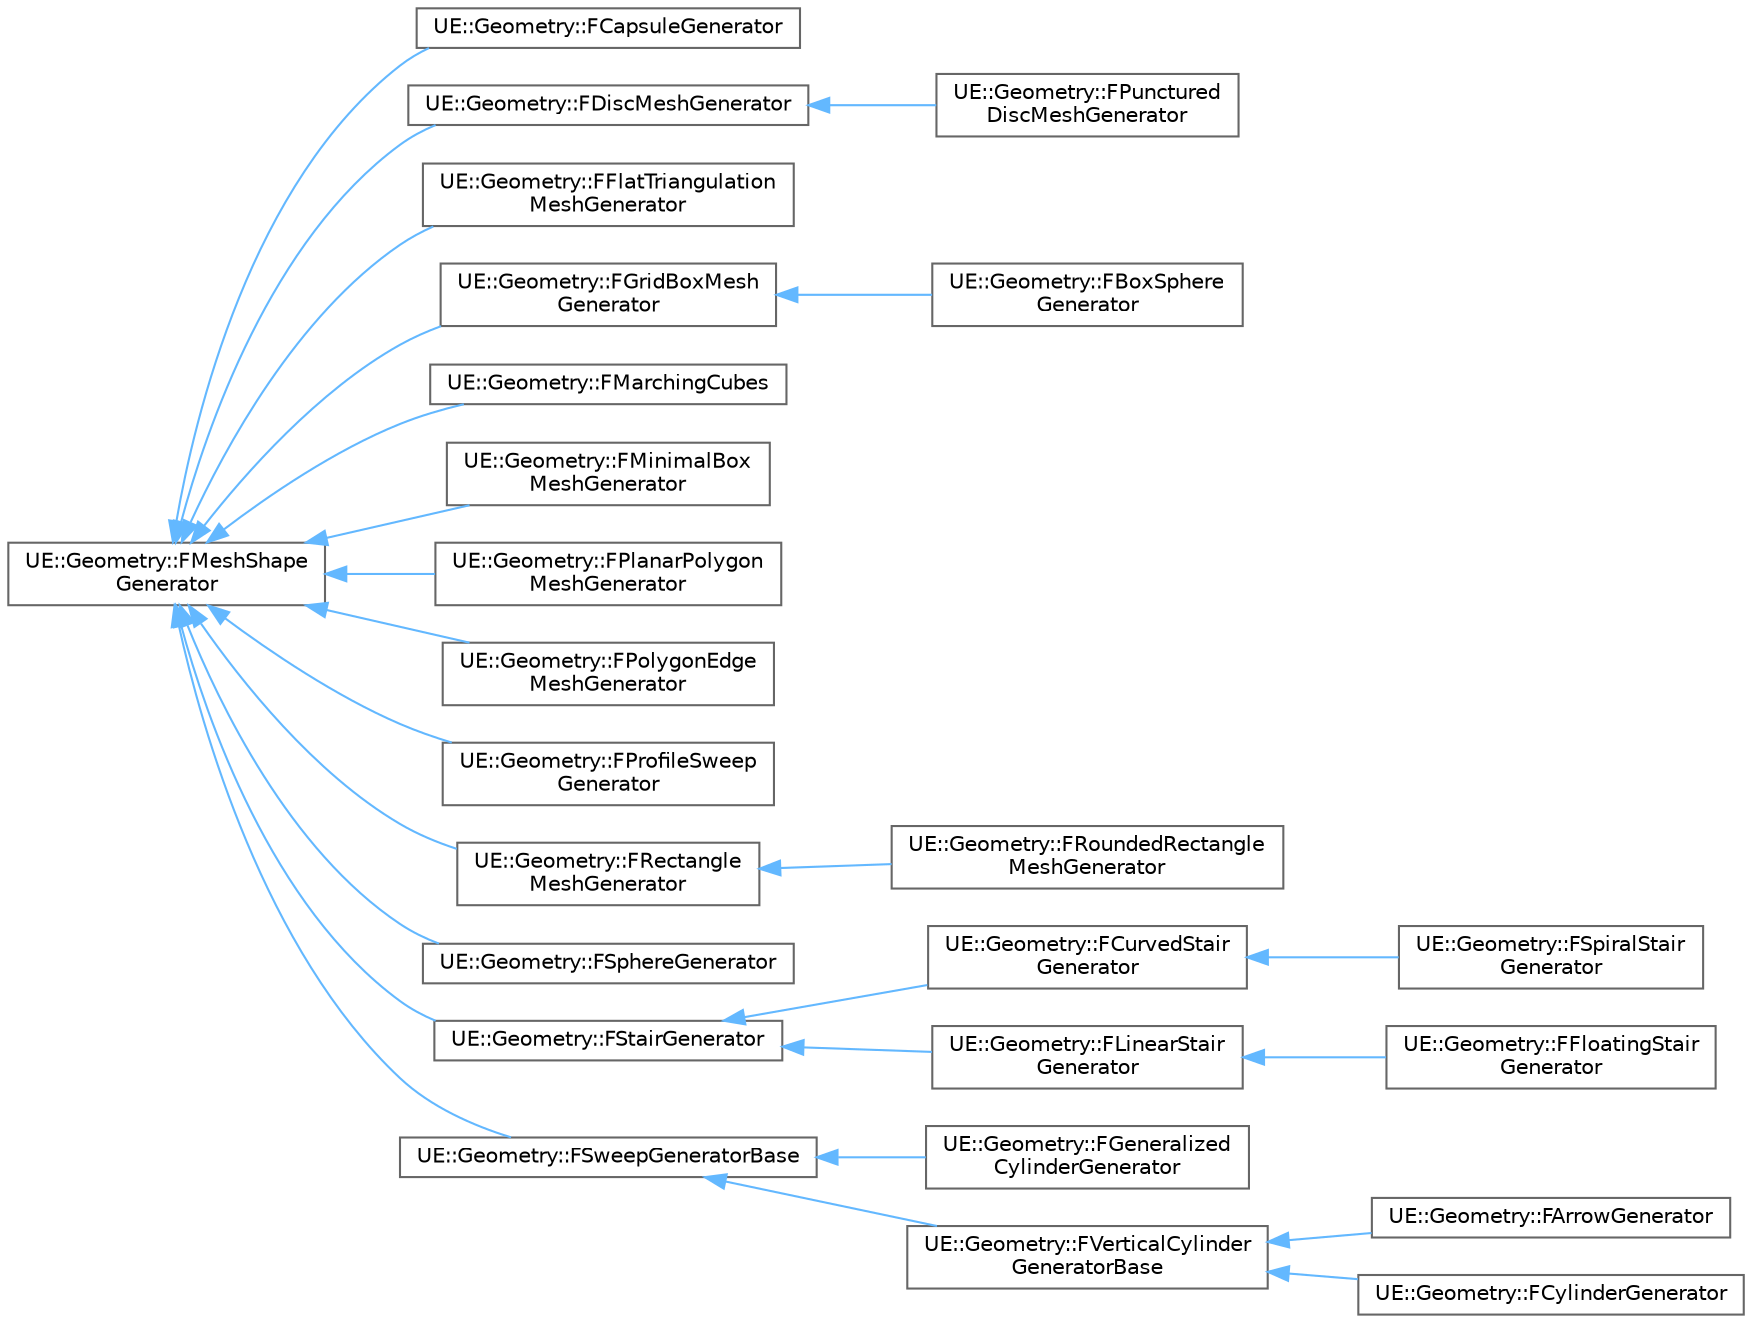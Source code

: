 digraph "Graphical Class Hierarchy"
{
 // INTERACTIVE_SVG=YES
 // LATEX_PDF_SIZE
  bgcolor="transparent";
  edge [fontname=Helvetica,fontsize=10,labelfontname=Helvetica,labelfontsize=10];
  node [fontname=Helvetica,fontsize=10,shape=box,height=0.2,width=0.4];
  rankdir="LR";
  Node0 [id="Node000000",label="UE::Geometry::FMeshShape\lGenerator",height=0.2,width=0.4,color="grey40", fillcolor="white", style="filled",URL="$df/dfb/classUE_1_1Geometry_1_1FMeshShapeGenerator.html",tooltip="Base class for triangle mesh generators (eg like to generate sphere, cylinder, etc) Subclasses must i..."];
  Node0 -> Node1 [id="edge9202_Node000000_Node000001",dir="back",color="steelblue1",style="solid",tooltip=" "];
  Node1 [id="Node000001",label="UE::Geometry::FCapsuleGenerator",height=0.2,width=0.4,color="grey40", fillcolor="white", style="filled",URL="$d1/d57/classUE_1_1Geometry_1_1FCapsuleGenerator.html",tooltip="Generate a Capsule mesh, with UVs wrapped cylindrically."];
  Node0 -> Node2 [id="edge9203_Node000000_Node000002",dir="back",color="steelblue1",style="solid",tooltip=" "];
  Node2 [id="Node000002",label="UE::Geometry::FDiscMeshGenerator",height=0.2,width=0.4,color="grey40", fillcolor="white", style="filled",URL="$d2/da6/classUE_1_1Geometry_1_1FDiscMeshGenerator.html",tooltip="Generate planar disc (a circle polygon)"];
  Node2 -> Node3 [id="edge9204_Node000002_Node000003",dir="back",color="steelblue1",style="solid",tooltip=" "];
  Node3 [id="Node000003",label="UE::Geometry::FPunctured\lDiscMeshGenerator",height=0.2,width=0.4,color="grey40", fillcolor="white", style="filled",URL="$d0/dec/classUE_1_1Geometry_1_1FPuncturedDiscMeshGenerator.html",tooltip="Generate planar disc with a hole."];
  Node0 -> Node4 [id="edge9205_Node000000_Node000004",dir="back",color="steelblue1",style="solid",tooltip=" "];
  Node4 [id="Node000004",label="UE::Geometry::FFlatTriangulation\lMeshGenerator",height=0.2,width=0.4,color="grey40", fillcolor="white", style="filled",URL="$dc/db5/classUE_1_1Geometry_1_1FFlatTriangulationMeshGenerator.html",tooltip="Generate planar triangulation of a Polygon."];
  Node0 -> Node5 [id="edge9206_Node000000_Node000005",dir="back",color="steelblue1",style="solid",tooltip=" "];
  Node5 [id="Node000005",label="UE::Geometry::FGridBoxMesh\lGenerator",height=0.2,width=0.4,color="grey40", fillcolor="white", style="filled",URL="$d7/d87/classUE_1_1Geometry_1_1FGridBoxMeshGenerator.html",tooltip="Generate a mesh of a box that has \"gridded\" faces, i.e."];
  Node5 -> Node6 [id="edge9207_Node000005_Node000006",dir="back",color="steelblue1",style="solid",tooltip=" "];
  Node6 [id="Node000006",label="UE::Geometry::FBoxSphere\lGenerator",height=0.2,width=0.4,color="grey40", fillcolor="white", style="filled",URL="$d0/dcc/classUE_1_1Geometry_1_1FBoxSphereGenerator.html",tooltip="Generate a sphere by pushing a boxes vertices onto a sphere – often more useful."];
  Node0 -> Node7 [id="edge9208_Node000000_Node000007",dir="back",color="steelblue1",style="solid",tooltip=" "];
  Node7 [id="Node000007",label="UE::Geometry::FMarchingCubes",height=0.2,width=0.4,color="grey40", fillcolor="white", style="filled",URL="$d2/d3c/classUE_1_1Geometry_1_1FMarchingCubes.html",tooltip=" "];
  Node0 -> Node8 [id="edge9209_Node000000_Node000008",dir="back",color="steelblue1",style="solid",tooltip=" "];
  Node8 [id="Node000008",label="UE::Geometry::FMinimalBox\lMeshGenerator",height=0.2,width=0.4,color="grey40", fillcolor="white", style="filled",URL="$d8/ded/classUE_1_1Geometry_1_1FMinimalBoxMeshGenerator.html",tooltip="Generate an oriented Box mesh with the smallest number of triangles possible (6 vertices,..."];
  Node0 -> Node9 [id="edge9210_Node000000_Node000009",dir="back",color="steelblue1",style="solid",tooltip=" "];
  Node9 [id="Node000009",label="UE::Geometry::FPlanarPolygon\lMeshGenerator",height=0.2,width=0.4,color="grey40", fillcolor="white", style="filled",URL="$d4/d51/classUE_1_1Geometry_1_1FPlanarPolygonMeshGenerator.html",tooltip="Generate planar triangulation of a Polygon."];
  Node0 -> Node10 [id="edge9211_Node000000_Node000010",dir="back",color="steelblue1",style="solid",tooltip=" "];
  Node10 [id="Node000010",label="UE::Geometry::FPolygonEdge\lMeshGenerator",height=0.2,width=0.4,color="grey40", fillcolor="white", style="filled",URL="$d3/d01/classUE_1_1Geometry_1_1FPolygonEdgeMeshGenerator.html",tooltip="Mesh generator that generates a quad for each edge of a closed polygon."];
  Node0 -> Node11 [id="edge9212_Node000000_Node000011",dir="back",color="steelblue1",style="solid",tooltip=" "];
  Node11 [id="Node000011",label="UE::Geometry::FProfileSweep\lGenerator",height=0.2,width=0.4,color="grey40", fillcolor="white", style="filled",URL="$d1/dca/classUE_1_1Geometry_1_1FProfileSweepGenerator.html",tooltip="Much like FGeneralizedCylinderGenerator, but allows an arbitrary profile curve to be swept,..."];
  Node0 -> Node12 [id="edge9213_Node000000_Node000012",dir="back",color="steelblue1",style="solid",tooltip=" "];
  Node12 [id="Node000012",label="UE::Geometry::FRectangle\lMeshGenerator",height=0.2,width=0.4,color="grey40", fillcolor="white", style="filled",URL="$db/d88/classUE_1_1Geometry_1_1FRectangleMeshGenerator.html",tooltip="Generate planar rectangular mesh with variable number of subdivisions along width and height."];
  Node12 -> Node13 [id="edge9214_Node000012_Node000013",dir="back",color="steelblue1",style="solid",tooltip=" "];
  Node13 [id="Node000013",label="UE::Geometry::FRoundedRectangle\lMeshGenerator",height=0.2,width=0.4,color="grey40", fillcolor="white", style="filled",URL="$d4/dcc/classUE_1_1Geometry_1_1FRoundedRectangleMeshGenerator.html",tooltip="Adds rounded corners to the rectangle mesh."];
  Node0 -> Node14 [id="edge9215_Node000000_Node000014",dir="back",color="steelblue1",style="solid",tooltip=" "];
  Node14 [id="Node000014",label="UE::Geometry::FSphereGenerator",height=0.2,width=0.4,color="grey40", fillcolor="white", style="filled",URL="$d1/d0c/classUE_1_1Geometry_1_1FSphereGenerator.html",tooltip="Generate a sphere mesh, with UVs wrapped cylindrically."];
  Node0 -> Node15 [id="edge9216_Node000000_Node000015",dir="back",color="steelblue1",style="solid",tooltip=" "];
  Node15 [id="Node000015",label="UE::Geometry::FStairGenerator",height=0.2,width=0.4,color="grey40", fillcolor="white", style="filled",URL="$dc/d41/classUE_1_1Geometry_1_1FStairGenerator.html",tooltip="Base Stair mesh generator class."];
  Node15 -> Node16 [id="edge9217_Node000015_Node000016",dir="back",color="steelblue1",style="solid",tooltip=" "];
  Node16 [id="Node000016",label="UE::Geometry::FCurvedStair\lGenerator",height=0.2,width=0.4,color="grey40", fillcolor="white", style="filled",URL="$db/daf/classUE_1_1Geometry_1_1FCurvedStairGenerator.html",tooltip="Generate an oriented Curved Stair mesh."];
  Node16 -> Node17 [id="edge9218_Node000016_Node000017",dir="back",color="steelblue1",style="solid",tooltip=" "];
  Node17 [id="Node000017",label="UE::Geometry::FSpiralStair\lGenerator",height=0.2,width=0.4,color="grey40", fillcolor="white", style="filled",URL="$df/dfe/classUE_1_1Geometry_1_1FSpiralStairGenerator.html",tooltip="Generate an oriented Curved Stair mesh."];
  Node15 -> Node18 [id="edge9219_Node000015_Node000018",dir="back",color="steelblue1",style="solid",tooltip=" "];
  Node18 [id="Node000018",label="UE::Geometry::FLinearStair\lGenerator",height=0.2,width=0.4,color="grey40", fillcolor="white", style="filled",URL="$df/d91/classUE_1_1Geometry_1_1FLinearStairGenerator.html",tooltip="Generate an oriented Linear Stair mesh."];
  Node18 -> Node19 [id="edge9220_Node000018_Node000019",dir="back",color="steelblue1",style="solid",tooltip=" "];
  Node19 [id="Node000019",label="UE::Geometry::FFloatingStair\lGenerator",height=0.2,width=0.4,color="grey40", fillcolor="white", style="filled",URL="$df/d49/classUE_1_1Geometry_1_1FFloatingStairGenerator.html",tooltip="Generate an oriented Floating Stair mesh."];
  Node0 -> Node20 [id="edge9221_Node000000_Node000020",dir="back",color="steelblue1",style="solid",tooltip=" "];
  Node20 [id="Node000020",label="UE::Geometry::FSweepGeneratorBase",height=0.2,width=0.4,color="grey40", fillcolor="white", style="filled",URL="$d1/d03/classUE_1_1Geometry_1_1FSweepGeneratorBase.html",tooltip=" "];
  Node20 -> Node21 [id="edge9222_Node000020_Node000021",dir="back",color="steelblue1",style="solid",tooltip=" "];
  Node21 [id="Node000021",label="UE::Geometry::FGeneralized\lCylinderGenerator",height=0.2,width=0.4,color="grey40", fillcolor="white", style="filled",URL="$de/d97/classUE_1_1Geometry_1_1FGeneralizedCylinderGenerator.html",tooltip="Sweep a 2D Profile Polygon along a 3D Path."];
  Node20 -> Node22 [id="edge9223_Node000020_Node000022",dir="back",color="steelblue1",style="solid",tooltip=" "];
  Node22 [id="Node000022",label="UE::Geometry::FVerticalCylinder\lGeneratorBase",height=0.2,width=0.4,color="grey40", fillcolor="white", style="filled",URL="$d3/d04/classUE_1_1Geometry_1_1FVerticalCylinderGeneratorBase.html",tooltip="Generate a cylinder with optional end caps."];
  Node22 -> Node23 [id="edge9224_Node000022_Node000023",dir="back",color="steelblue1",style="solid",tooltip=" "];
  Node23 [id="Node000023",label="UE::Geometry::FArrowGenerator",height=0.2,width=0.4,color="grey40", fillcolor="white", style="filled",URL="$d6/d57/classUE_1_1Geometry_1_1FArrowGenerator.html",tooltip="Generate a 3D arrow."];
  Node22 -> Node24 [id="edge9225_Node000022_Node000024",dir="back",color="steelblue1",style="solid",tooltip=" "];
  Node24 [id="Node000024",label="UE::Geometry::FCylinderGenerator",height=0.2,width=0.4,color="grey40", fillcolor="white", style="filled",URL="$d7/df5/classUE_1_1Geometry_1_1FCylinderGenerator.html",tooltip="Generate a cylinder with optional end caps."];
}
